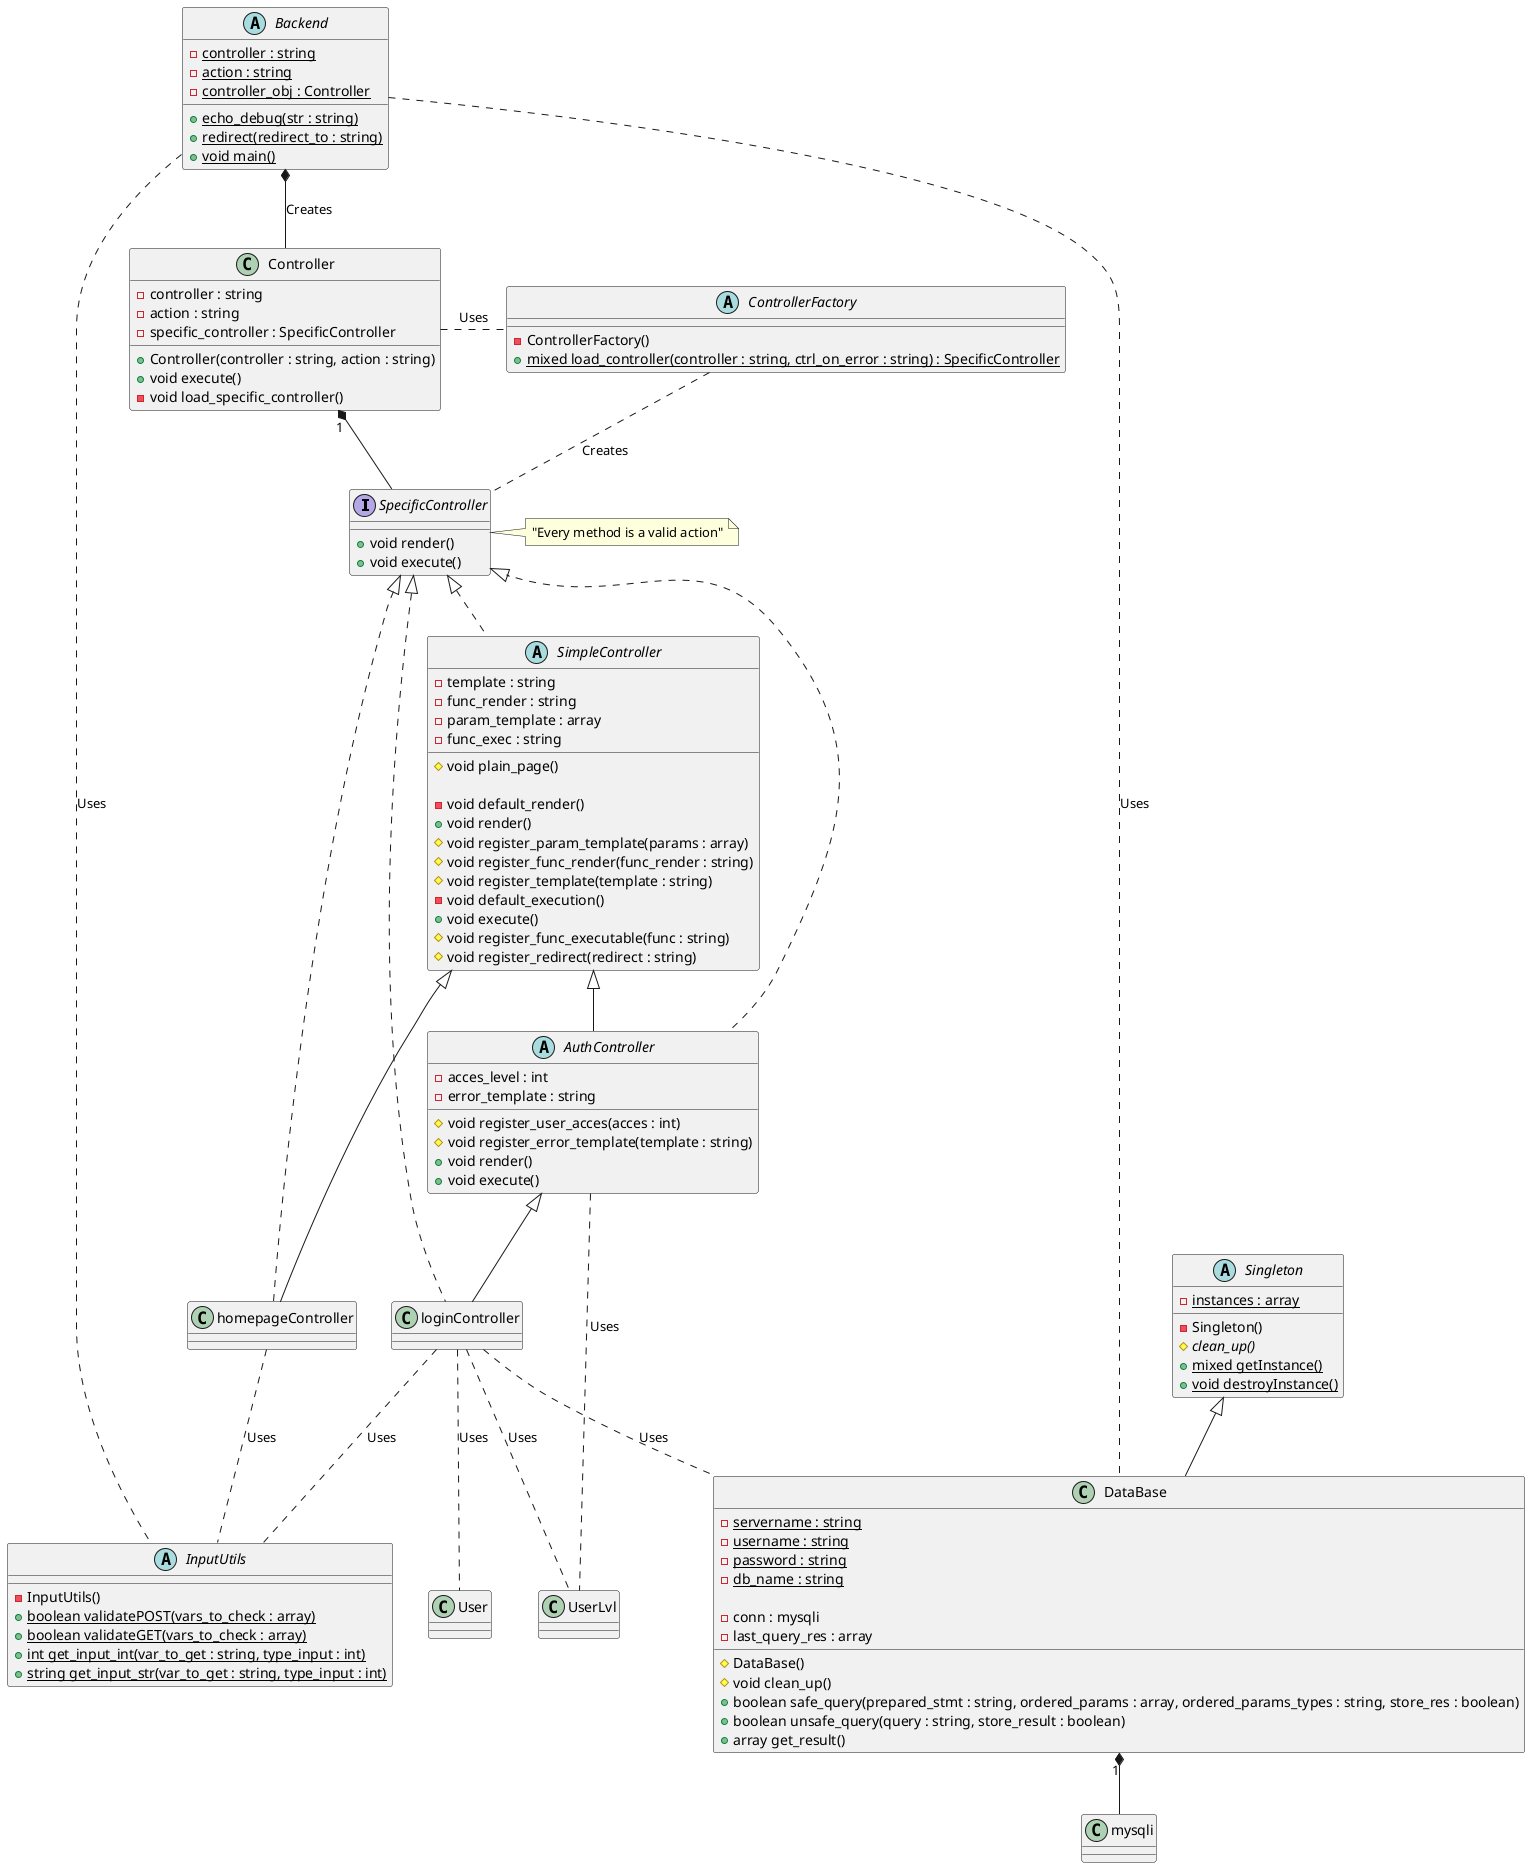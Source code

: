 @startuml

'Notes
interface SpecificController
note right : "Every method is a valid action"

'Relations
together {
    class homepageController
    class loginController
}

together {
    abstract class AuthController
    abstract class SimpleController
}

Backend . DataBase : "Uses"
Backend . InputUtils : "Uses"
Controller . ControllerFactory : "Uses"
AuthController . UserLvl : "Uses"
homepageController .. InputUtils : "Uses"
loginController .. DataBase : "Uses"
loginController .. UserLvl : "Uses"
loginController .. User : "Uses"
loginController .. InputUtils : "Uses"
Backend *-- Controller : "Creates"
Controller "1" *-- SpecificController
ControllerFactory .. SpecificController : "Creates"
DataBase "1" *--  mysqli

'Example classes
class homepageController extends SimpleController implements SpecificController
class loginController extends AuthController implements SpecificController

'Main Class
abstract class Backend {
    {static} - controller : string
    {static} - action : string
    {static} - controller_obj : Controller
    {static} + echo_debug(str : string)
    {static} + redirect(redirect_to : string)
    {static} + void main()
}

'Models
interface SpecificController {
    + void render()
    + void execute()
}

abstract class AuthController extends SimpleController implements SpecificController {

    - acces_level : int
    - error_template : string
    

    # void register_user_acces(acces : int)
    # void register_error_template(template : string)
    + void render()
    + void execute()

}

abstract class SimpleController implements SpecificController {

    - template : string
    - func_render : string
    - param_template : array
    - func_exec : string

    # void plain_page()

    - void default_render()
    + void render()
    # void register_param_template(params : array)
    # void register_func_render(func_render : string) 
    # void register_template(template : string)
    
    - void default_execution()    
    + void execute()
    # void register_func_executable(func : string)
    # void register_redirect(redirect : string)   
}

abstract class Singleton {

    {static} - instances : array
    
    - Singleton()
    {abstract} # clean_up()
    {static} + mixed getInstance()
    {static} + void destroyInstance()

}

class Controller {
    - controller : string
    - action : string
    - specific_controller : SpecificController
    
    + Controller(controller : string, action : string)
    + void execute()
    - void load_specific_controller()
}

'Utils
abstract class ControllerFactory {
    - ControllerFactory()
    {static} + mixed load_controller(controller : string, ctrl_on_error : string) : SpecificController
}

class DataBase extends Singleton {
    
    {static} - servername : string
    {static} - username : string
    {static} - password : string
    {static} - db_name : string

    - conn : mysqli
    - last_query_res : array

    # DataBase()
    # void clean_up()
    + boolean safe_query(prepared_stmt : string, ordered_params : array, ordered_params_types : string, store_res : boolean)
    + boolean unsafe_query(query : string, store_result : boolean)
    + array get_result() 
}

abstract class InputUtils {
    - InputUtils()
    {static} + boolean validatePOST(vars_to_check : array)
    {static} + boolean validateGET(vars_to_check : array)
    {static} + int get_input_int(var_to_get : string, type_input : int)
    {static} + string get_input_str(var_to_get : string, type_input : int)
    
}

@enduml
